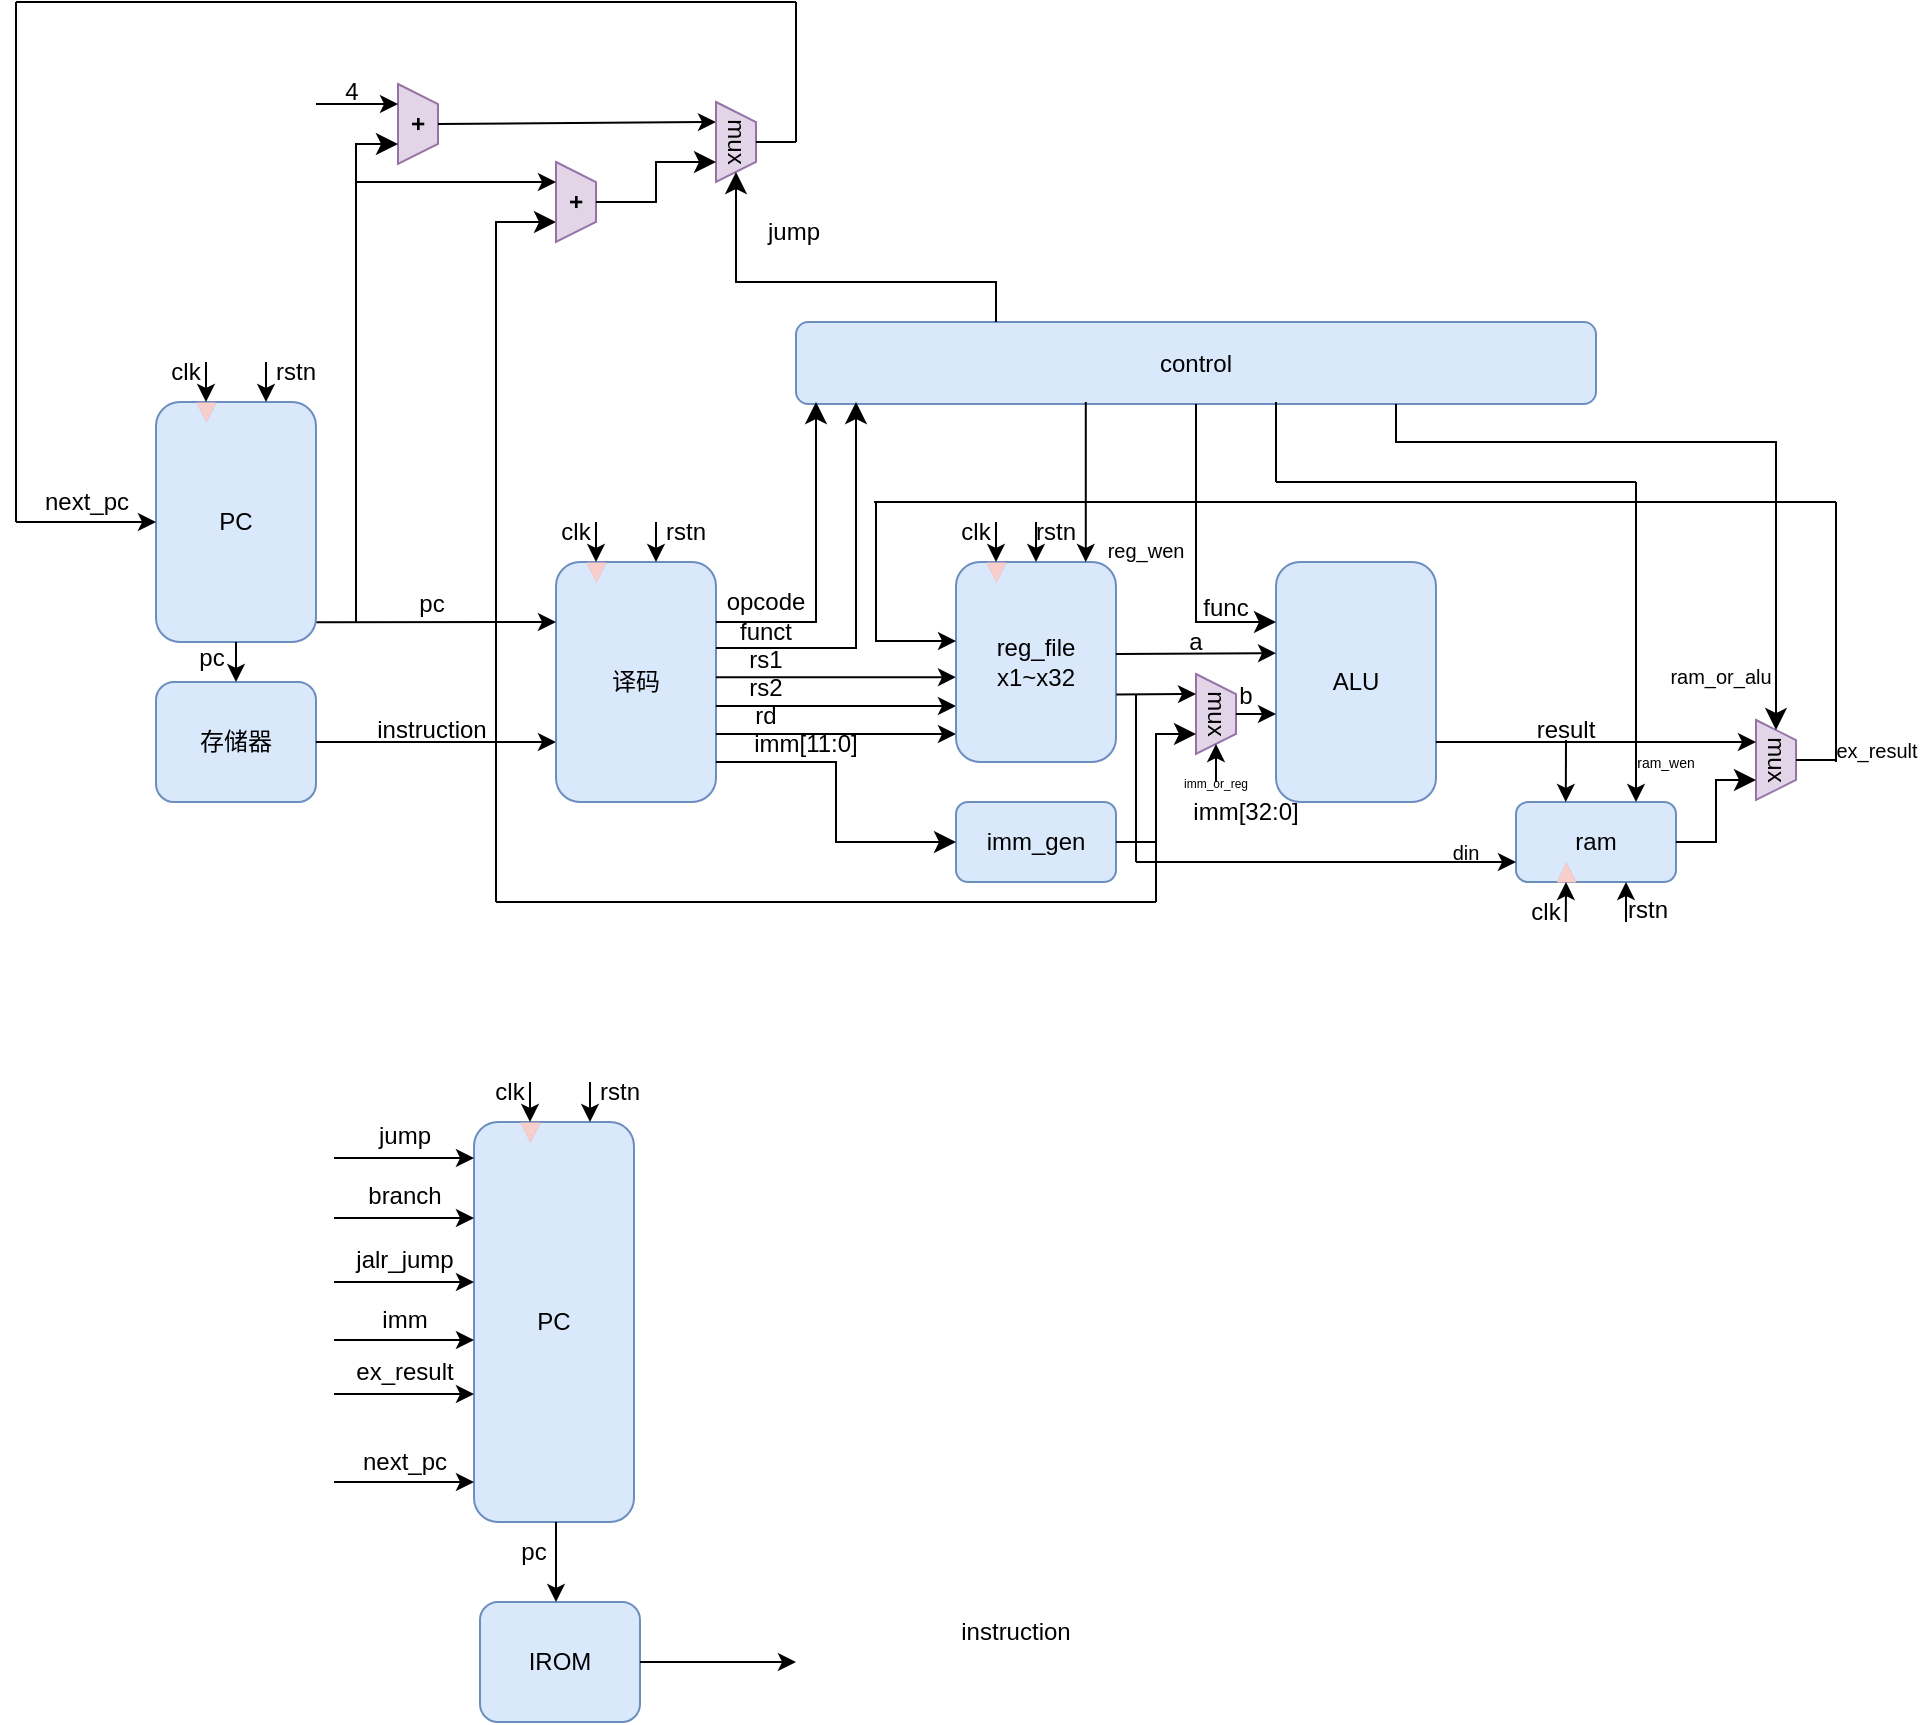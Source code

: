 <mxfile version="27.0.3">
  <diagram name="第 1 页" id="odzhpiGNZsCS6kh2lJAy">
    <mxGraphModel dx="330" dy="193" grid="1" gridSize="10" guides="1" tooltips="1" connect="1" arrows="1" fold="1" page="1" pageScale="1" pageWidth="827" pageHeight="1169" math="0" shadow="0">
      <root>
        <mxCell id="0" />
        <mxCell id="1" parent="0" />
        <mxCell id="frnVUnls2qx5uy1Z5uzF-1" value="ALU" style="rounded=1;whiteSpace=wrap;html=1;fillColor=#dae8fc;strokeColor=#6c8ebf;" parent="1" vertex="1">
          <mxGeometry x="640" y="440" width="80" height="120" as="geometry" />
        </mxCell>
        <mxCell id="frnVUnls2qx5uy1Z5uzF-2" value="PC" style="rounded=1;whiteSpace=wrap;html=1;fillColor=#dae8fc;strokeColor=#6c8ebf;" parent="1" vertex="1">
          <mxGeometry x="80" y="360" width="80" height="120" as="geometry" />
        </mxCell>
        <mxCell id="frnVUnls2qx5uy1Z5uzF-3" value="存储器" style="rounded=1;whiteSpace=wrap;html=1;fillColor=#dae8fc;strokeColor=#6c8ebf;" parent="1" vertex="1">
          <mxGeometry x="80" y="500" width="80" height="60" as="geometry" />
        </mxCell>
        <mxCell id="frnVUnls2qx5uy1Z5uzF-4" value="" style="endArrow=classic;html=1;rounded=0;exitX=0.25;exitY=1;exitDx=0;exitDy=0;entryX=0.25;entryY=0;entryDx=0;entryDy=0;fontStyle=1" parent="1" edge="1">
          <mxGeometry width="50" height="50" relative="1" as="geometry">
            <mxPoint x="120" y="480" as="sourcePoint" />
            <mxPoint x="120" y="500" as="targetPoint" />
          </mxGeometry>
        </mxCell>
        <mxCell id="frnVUnls2qx5uy1Z5uzF-5" value="pc" style="text;html=1;align=center;verticalAlign=middle;whiteSpace=wrap;rounded=0;" parent="1" vertex="1">
          <mxGeometry x="93" y="483" width="30" height="10" as="geometry" />
        </mxCell>
        <mxCell id="frnVUnls2qx5uy1Z5uzF-8" value="" style="endArrow=classic;html=1;rounded=0;exitX=1;exitY=0.5;exitDx=0;exitDy=0;" parent="1" edge="1">
          <mxGeometry width="50" height="50" relative="1" as="geometry">
            <mxPoint x="160" y="530" as="sourcePoint" />
            <mxPoint x="280" y="530" as="targetPoint" />
          </mxGeometry>
        </mxCell>
        <mxCell id="frnVUnls2qx5uy1Z5uzF-9" value="译码" style="rounded=1;whiteSpace=wrap;html=1;fillColor=#dae8fc;strokeColor=#6c8ebf;" parent="1" vertex="1">
          <mxGeometry x="280" y="440" width="80" height="120" as="geometry" />
        </mxCell>
        <mxCell id="frnVUnls2qx5uy1Z5uzF-10" value="" style="triangle;whiteSpace=wrap;html=1;rotation=90;fillColor=#f8cecc;strokeColor=#b85450;strokeWidth=0;" parent="1" vertex="1">
          <mxGeometry x="295" y="440" width="10" height="10" as="geometry" />
        </mxCell>
        <mxCell id="frnVUnls2qx5uy1Z5uzF-11" value="" style="endArrow=classic;html=1;rounded=0;entryX=0;entryY=0.5;entryDx=0;entryDy=0;" parent="1" target="frnVUnls2qx5uy1Z5uzF-10" edge="1">
          <mxGeometry width="50" height="50" relative="1" as="geometry">
            <mxPoint x="300" y="420" as="sourcePoint" />
            <mxPoint x="305" y="390" as="targetPoint" />
          </mxGeometry>
        </mxCell>
        <mxCell id="frnVUnls2qx5uy1Z5uzF-12" value="clk" style="text;html=1;align=center;verticalAlign=middle;whiteSpace=wrap;rounded=0;" parent="1" vertex="1">
          <mxGeometry x="275" y="420" width="30" height="10" as="geometry" />
        </mxCell>
        <mxCell id="frnVUnls2qx5uy1Z5uzF-13" value="" style="endArrow=classic;html=1;rounded=0;entryX=0;entryY=0.5;entryDx=0;entryDy=0;" parent="1" edge="1">
          <mxGeometry width="50" height="50" relative="1" as="geometry">
            <mxPoint x="330" y="420" as="sourcePoint" />
            <mxPoint x="330" y="440" as="targetPoint" />
          </mxGeometry>
        </mxCell>
        <mxCell id="frnVUnls2qx5uy1Z5uzF-14" value="rstn" style="text;html=1;align=center;verticalAlign=middle;whiteSpace=wrap;rounded=0;" parent="1" vertex="1">
          <mxGeometry x="330" y="420" width="30" height="10" as="geometry" />
        </mxCell>
        <mxCell id="frnVUnls2qx5uy1Z5uzF-16" value="instruction" style="text;html=1;align=center;verticalAlign=middle;whiteSpace=wrap;rounded=0;" parent="1" vertex="1">
          <mxGeometry x="188" y="519" width="60" height="10" as="geometry" />
        </mxCell>
        <mxCell id="frnVUnls2qx5uy1Z5uzF-17" value="" style="endArrow=classic;html=1;rounded=0;exitX=1.003;exitY=0.918;exitDx=0;exitDy=0;entryX=0;entryY=0.25;entryDx=0;entryDy=0;exitPerimeter=0;" parent="1" source="frnVUnls2qx5uy1Z5uzF-2" target="frnVUnls2qx5uy1Z5uzF-9" edge="1">
          <mxGeometry width="50" height="50" relative="1" as="geometry">
            <mxPoint x="215" y="440" as="sourcePoint" />
            <mxPoint x="215" y="460" as="targetPoint" />
          </mxGeometry>
        </mxCell>
        <mxCell id="frnVUnls2qx5uy1Z5uzF-18" value="pc" style="text;html=1;align=center;verticalAlign=middle;whiteSpace=wrap;rounded=0;" parent="1" vertex="1">
          <mxGeometry x="203" y="456" width="30" height="10" as="geometry" />
        </mxCell>
        <mxCell id="frnVUnls2qx5uy1Z5uzF-19" value="" style="triangle;whiteSpace=wrap;html=1;rotation=90;fillColor=#f8cecc;strokeColor=#b85450;strokeWidth=0;" parent="1" vertex="1">
          <mxGeometry x="100" y="360" width="10" height="10" as="geometry" />
        </mxCell>
        <mxCell id="frnVUnls2qx5uy1Z5uzF-20" value="" style="endArrow=classic;html=1;rounded=0;entryX=0;entryY=0.5;entryDx=0;entryDy=0;" parent="1" target="frnVUnls2qx5uy1Z5uzF-19" edge="1">
          <mxGeometry width="50" height="50" relative="1" as="geometry">
            <mxPoint x="105" y="340" as="sourcePoint" />
            <mxPoint x="110" y="310" as="targetPoint" />
          </mxGeometry>
        </mxCell>
        <mxCell id="frnVUnls2qx5uy1Z5uzF-21" value="clk" style="text;html=1;align=center;verticalAlign=middle;whiteSpace=wrap;rounded=0;" parent="1" vertex="1">
          <mxGeometry x="80" y="340" width="30" height="10" as="geometry" />
        </mxCell>
        <mxCell id="frnVUnls2qx5uy1Z5uzF-22" value="" style="endArrow=classic;html=1;rounded=0;entryX=0;entryY=0.5;entryDx=0;entryDy=0;" parent="1" edge="1">
          <mxGeometry width="50" height="50" relative="1" as="geometry">
            <mxPoint x="135" y="340" as="sourcePoint" />
            <mxPoint x="135" y="360" as="targetPoint" />
          </mxGeometry>
        </mxCell>
        <mxCell id="frnVUnls2qx5uy1Z5uzF-23" value="rstn" style="text;html=1;align=center;verticalAlign=middle;whiteSpace=wrap;rounded=0;" parent="1" vertex="1">
          <mxGeometry x="135" y="340" width="30" height="10" as="geometry" />
        </mxCell>
        <mxCell id="frnVUnls2qx5uy1Z5uzF-24" value="&lt;div align=&quot;center&quot;&gt;&lt;div&gt;&lt;b&gt;+&lt;/b&gt;&lt;/div&gt;&lt;/div&gt;" style="shape=trapezoid;perimeter=trapezoidPerimeter;whiteSpace=wrap;html=1;fixedSize=1;size=10;rotation=90;fillColor=#e1d5e7;strokeColor=#9673a6;align=center;" parent="1" vertex="1">
          <mxGeometry x="191" y="211" width="40" height="20" as="geometry" />
        </mxCell>
        <mxCell id="frnVUnls2qx5uy1Z5uzF-25" value="" style="edgeStyle=elbowEdgeStyle;elbow=horizontal;endArrow=classic;html=1;curved=0;rounded=0;endSize=8;startSize=8;entryX=0.75;entryY=1;entryDx=0;entryDy=0;" parent="1" target="frnVUnls2qx5uy1Z5uzF-24" edge="1">
          <mxGeometry width="50" height="50" relative="1" as="geometry">
            <mxPoint x="180" y="470" as="sourcePoint" />
            <mxPoint x="240" y="380" as="targetPoint" />
            <Array as="points">
              <mxPoint x="180" y="430" />
            </Array>
          </mxGeometry>
        </mxCell>
        <mxCell id="frnVUnls2qx5uy1Z5uzF-26" value="" style="endArrow=classic;html=1;rounded=0;entryX=0.25;entryY=1;entryDx=0;entryDy=0;" parent="1" target="frnVUnls2qx5uy1Z5uzF-24" edge="1">
          <mxGeometry width="50" height="50" relative="1" as="geometry">
            <mxPoint x="160" y="211" as="sourcePoint" />
            <mxPoint x="185" y="211" as="targetPoint" />
          </mxGeometry>
        </mxCell>
        <mxCell id="frnVUnls2qx5uy1Z5uzF-27" value="4" style="text;html=1;align=center;verticalAlign=middle;whiteSpace=wrap;rounded=0;" parent="1" vertex="1">
          <mxGeometry x="163" y="200" width="30" height="10" as="geometry" />
        </mxCell>
        <mxCell id="frnVUnls2qx5uy1Z5uzF-29" value="opcode" style="text;html=1;align=center;verticalAlign=middle;whiteSpace=wrap;rounded=0;" parent="1" vertex="1">
          <mxGeometry x="370" y="455" width="30" height="10" as="geometry" />
        </mxCell>
        <mxCell id="frnVUnls2qx5uy1Z5uzF-31" value="funct" style="text;html=1;align=center;verticalAlign=middle;whiteSpace=wrap;rounded=0;" parent="1" vertex="1">
          <mxGeometry x="370" y="469.6" width="30" height="10" as="geometry" />
        </mxCell>
        <mxCell id="frnVUnls2qx5uy1Z5uzF-32" value="" style="endArrow=classic;html=1;rounded=0;exitX=1;exitY=0.75;exitDx=0;exitDy=0;" parent="1" edge="1">
          <mxGeometry width="50" height="50" relative="1" as="geometry">
            <mxPoint x="360" y="497.6" as="sourcePoint" />
            <mxPoint x="480" y="497.6" as="targetPoint" />
          </mxGeometry>
        </mxCell>
        <mxCell id="frnVUnls2qx5uy1Z5uzF-33" value="rs1" style="text;html=1;align=center;verticalAlign=middle;whiteSpace=wrap;rounded=0;" parent="1" vertex="1">
          <mxGeometry x="370" y="483.6" width="30" height="10" as="geometry" />
        </mxCell>
        <mxCell id="frnVUnls2qx5uy1Z5uzF-34" value="" style="endArrow=classic;html=1;rounded=0;exitX=1;exitY=0.75;exitDx=0;exitDy=0;" parent="1" edge="1">
          <mxGeometry width="50" height="50" relative="1" as="geometry">
            <mxPoint x="360" y="512" as="sourcePoint" />
            <mxPoint x="480" y="512" as="targetPoint" />
          </mxGeometry>
        </mxCell>
        <mxCell id="frnVUnls2qx5uy1Z5uzF-35" value="rs2" style="text;html=1;align=center;verticalAlign=middle;whiteSpace=wrap;rounded=0;" parent="1" vertex="1">
          <mxGeometry x="370" y="498" width="30" height="10" as="geometry" />
        </mxCell>
        <mxCell id="frnVUnls2qx5uy1Z5uzF-36" value="" style="endArrow=classic;html=1;rounded=0;exitX=1;exitY=0.75;exitDx=0;exitDy=0;" parent="1" edge="1">
          <mxGeometry width="50" height="50" relative="1" as="geometry">
            <mxPoint x="360" y="526" as="sourcePoint" />
            <mxPoint x="480" y="526" as="targetPoint" />
          </mxGeometry>
        </mxCell>
        <mxCell id="frnVUnls2qx5uy1Z5uzF-37" value="rd" style="text;html=1;align=center;verticalAlign=middle;whiteSpace=wrap;rounded=0;" parent="1" vertex="1">
          <mxGeometry x="370" y="512" width="30" height="10" as="geometry" />
        </mxCell>
        <mxCell id="frnVUnls2qx5uy1Z5uzF-39" value="imm[11:0]" style="text;html=1;align=center;verticalAlign=middle;whiteSpace=wrap;rounded=0;" parent="1" vertex="1">
          <mxGeometry x="370" y="526" width="70" height="10" as="geometry" />
        </mxCell>
        <mxCell id="frnVUnls2qx5uy1Z5uzF-40" value="&lt;div&gt;reg_file&lt;/div&gt;x1~x32" style="rounded=1;whiteSpace=wrap;html=1;fillColor=#dae8fc;strokeColor=#6c8ebf;" parent="1" vertex="1">
          <mxGeometry x="480" y="440" width="80" height="100" as="geometry" />
        </mxCell>
        <mxCell id="frnVUnls2qx5uy1Z5uzF-41" value="imm_gen" style="rounded=1;whiteSpace=wrap;html=1;fillColor=#dae8fc;strokeColor=#6c8ebf;" parent="1" vertex="1">
          <mxGeometry x="480" y="560" width="80" height="40" as="geometry" />
        </mxCell>
        <mxCell id="frnVUnls2qx5uy1Z5uzF-42" value="" style="edgeStyle=elbowEdgeStyle;elbow=horizontal;endArrow=classic;html=1;curved=0;rounded=0;endSize=8;startSize=8;entryX=0;entryY=0.5;entryDx=0;entryDy=0;" parent="1" target="frnVUnls2qx5uy1Z5uzF-41" edge="1">
          <mxGeometry width="50" height="50" relative="1" as="geometry">
            <mxPoint x="360" y="540" as="sourcePoint" />
            <mxPoint x="440" y="530" as="targetPoint" />
          </mxGeometry>
        </mxCell>
        <mxCell id="frnVUnls2qx5uy1Z5uzF-43" value="control" style="rounded=1;whiteSpace=wrap;html=1;fillColor=#dae8fc;strokeColor=#6c8ebf;" parent="1" vertex="1">
          <mxGeometry x="400" y="320" width="400" height="41" as="geometry" />
        </mxCell>
        <mxCell id="frnVUnls2qx5uy1Z5uzF-44" value="" style="edgeStyle=elbowEdgeStyle;elbow=horizontal;endArrow=classic;html=1;curved=0;rounded=0;endSize=8;startSize=8;" parent="1" edge="1">
          <mxGeometry width="50" height="50" relative="1" as="geometry">
            <mxPoint x="360" y="470" as="sourcePoint" />
            <mxPoint x="410" y="360" as="targetPoint" />
            <Array as="points">
              <mxPoint x="410" y="450" />
            </Array>
          </mxGeometry>
        </mxCell>
        <mxCell id="frnVUnls2qx5uy1Z5uzF-45" value="" style="edgeStyle=elbowEdgeStyle;elbow=horizontal;endArrow=classic;html=1;curved=0;rounded=0;endSize=8;startSize=8;" parent="1" edge="1">
          <mxGeometry width="50" height="50" relative="1" as="geometry">
            <mxPoint x="360" y="483" as="sourcePoint" />
            <mxPoint x="430" y="360" as="targetPoint" />
            <Array as="points">
              <mxPoint x="430" y="483" />
            </Array>
          </mxGeometry>
        </mxCell>
        <mxCell id="frnVUnls2qx5uy1Z5uzF-46" value="mux" style="shape=trapezoid;perimeter=trapezoidPerimeter;whiteSpace=wrap;html=1;fixedSize=1;size=10;rotation=90;fillColor=#e1d5e7;strokeColor=#9673a6;align=center;" parent="1" vertex="1">
          <mxGeometry x="590" y="506" width="40" height="20" as="geometry" />
        </mxCell>
        <mxCell id="frnVUnls2qx5uy1Z5uzF-48" value="" style="endArrow=classic;html=1;rounded=0;entryX=0.25;entryY=1;entryDx=0;entryDy=0;exitX=1.002;exitY=0.663;exitDx=0;exitDy=0;exitPerimeter=0;" parent="1" source="frnVUnls2qx5uy1Z5uzF-40" target="frnVUnls2qx5uy1Z5uzF-46" edge="1">
          <mxGeometry width="50" height="50" relative="1" as="geometry">
            <mxPoint x="490" y="550" as="sourcePoint" />
            <mxPoint x="540" y="500" as="targetPoint" />
          </mxGeometry>
        </mxCell>
        <mxCell id="frnVUnls2qx5uy1Z5uzF-49" value="" style="edgeStyle=segmentEdgeStyle;endArrow=classic;html=1;curved=0;rounded=0;endSize=8;startSize=8;exitX=1;exitY=0.5;exitDx=0;exitDy=0;entryX=0.75;entryY=1;entryDx=0;entryDy=0;" parent="1" source="frnVUnls2qx5uy1Z5uzF-41" target="frnVUnls2qx5uy1Z5uzF-46" edge="1">
          <mxGeometry width="50" height="50" relative="1" as="geometry">
            <mxPoint x="570" y="585" as="sourcePoint" />
            <mxPoint x="590" y="540" as="targetPoint" />
            <Array as="points">
              <mxPoint x="580" y="580" />
              <mxPoint x="580" y="526" />
            </Array>
          </mxGeometry>
        </mxCell>
        <mxCell id="frnVUnls2qx5uy1Z5uzF-50" value="" style="endArrow=classic;html=1;rounded=0;exitX=0.5;exitY=0;exitDx=0;exitDy=0;" parent="1" source="frnVUnls2qx5uy1Z5uzF-46" edge="1">
          <mxGeometry width="50" height="50" relative="1" as="geometry">
            <mxPoint x="600" y="488.43" as="sourcePoint" />
            <mxPoint x="640" y="516" as="targetPoint" />
          </mxGeometry>
        </mxCell>
        <mxCell id="frnVUnls2qx5uy1Z5uzF-51" value="b" style="text;html=1;align=center;verticalAlign=middle;whiteSpace=wrap;rounded=0;" parent="1" vertex="1">
          <mxGeometry x="620" y="502" width="10" height="10" as="geometry" />
        </mxCell>
        <mxCell id="frnVUnls2qx5uy1Z5uzF-52" value="imm[32:0]" style="text;html=1;align=center;verticalAlign=middle;whiteSpace=wrap;rounded=0;" parent="1" vertex="1">
          <mxGeometry x="590" y="560" width="70" height="10" as="geometry" />
        </mxCell>
        <mxCell id="frnVUnls2qx5uy1Z5uzF-53" value="" style="endArrow=classic;html=1;rounded=0;" parent="1" edge="1">
          <mxGeometry width="50" height="50" relative="1" as="geometry">
            <mxPoint x="560" y="486" as="sourcePoint" />
            <mxPoint x="640" y="485.6" as="targetPoint" />
          </mxGeometry>
        </mxCell>
        <mxCell id="frnVUnls2qx5uy1Z5uzF-54" value="a" style="text;html=1;align=center;verticalAlign=middle;whiteSpace=wrap;rounded=0;" parent="1" vertex="1">
          <mxGeometry x="595" y="474.6" width="10" height="10" as="geometry" />
        </mxCell>
        <mxCell id="frnVUnls2qx5uy1Z5uzF-55" value="" style="endArrow=classic;html=1;rounded=0;entryX=0;entryY=0.5;entryDx=0;entryDy=0;" parent="1" target="frnVUnls2qx5uy1Z5uzF-2" edge="1">
          <mxGeometry width="50" height="50" relative="1" as="geometry">
            <mxPoint x="10" y="420" as="sourcePoint" />
            <mxPoint x="40" y="469.6" as="targetPoint" />
          </mxGeometry>
        </mxCell>
        <mxCell id="frnVUnls2qx5uy1Z5uzF-56" value="next_pc" style="text;html=1;align=center;verticalAlign=middle;whiteSpace=wrap;rounded=0;" parent="1" vertex="1">
          <mxGeometry x="20" y="405" width="51" height="10" as="geometry" />
        </mxCell>
        <mxCell id="frnVUnls2qx5uy1Z5uzF-67" value="" style="edgeStyle=elbowEdgeStyle;elbow=horizontal;endArrow=classic;html=1;curved=0;rounded=0;endSize=8;startSize=8;entryX=0;entryY=0.25;entryDx=0;entryDy=0;exitX=0.5;exitY=1;exitDx=0;exitDy=0;" parent="1" source="frnVUnls2qx5uy1Z5uzF-43" target="frnVUnls2qx5uy1Z5uzF-1" edge="1">
          <mxGeometry width="50" height="50" relative="1" as="geometry">
            <mxPoint x="600" y="380" as="sourcePoint" />
            <mxPoint x="610" y="390" as="targetPoint" />
            <Array as="points">
              <mxPoint x="600" y="430" />
            </Array>
          </mxGeometry>
        </mxCell>
        <mxCell id="frnVUnls2qx5uy1Z5uzF-68" value="func" style="text;html=1;align=center;verticalAlign=middle;whiteSpace=wrap;rounded=0;" parent="1" vertex="1">
          <mxGeometry x="600" y="457.6" width="30" height="10" as="geometry" />
        </mxCell>
        <mxCell id="frnVUnls2qx5uy1Z5uzF-70" value="" style="endArrow=classic;html=1;rounded=0;entryX=1;entryY=0.5;entryDx=0;entryDy=0;" parent="1" target="frnVUnls2qx5uy1Z5uzF-46" edge="1">
          <mxGeometry width="50" height="50" relative="1" as="geometry">
            <mxPoint x="610" y="550" as="sourcePoint" />
            <mxPoint x="615" y="559.77" as="targetPoint" />
          </mxGeometry>
        </mxCell>
        <mxCell id="frnVUnls2qx5uy1Z5uzF-71" value="&lt;font style=&quot;font-size: 6px;&quot;&gt;imm_or_reg&lt;/font&gt;" style="text;html=1;align=center;verticalAlign=middle;whiteSpace=wrap;rounded=0;" parent="1" vertex="1">
          <mxGeometry x="595" y="549" width="30" as="geometry" />
        </mxCell>
        <mxCell id="frnVUnls2qx5uy1Z5uzF-72" value="" style="endArrow=classic;html=1;rounded=0;exitX=0.5;exitY=0;exitDx=0;exitDy=0;" parent="1" source="frnVUnls2qx5uy1Z5uzF-24" edge="1">
          <mxGeometry width="50" height="50" relative="1" as="geometry">
            <mxPoint x="255" y="230" as="sourcePoint" />
            <mxPoint x="360" y="220" as="targetPoint" />
          </mxGeometry>
        </mxCell>
        <mxCell id="frnVUnls2qx5uy1Z5uzF-74" value="mux" style="shape=trapezoid;perimeter=trapezoidPerimeter;whiteSpace=wrap;html=1;fixedSize=1;size=10;rotation=90;fillColor=#e1d5e7;strokeColor=#9673a6;align=center;" parent="1" vertex="1">
          <mxGeometry x="350" y="220" width="40" height="20" as="geometry" />
        </mxCell>
        <mxCell id="frnVUnls2qx5uy1Z5uzF-76" value="" style="endArrow=none;html=1;rounded=0;exitX=0.5;exitY=0;exitDx=0;exitDy=0;" parent="1" source="frnVUnls2qx5uy1Z5uzF-74" edge="1">
          <mxGeometry width="50" height="50" relative="1" as="geometry">
            <mxPoint x="414" y="220" as="sourcePoint" />
            <mxPoint x="400" y="230" as="targetPoint" />
          </mxGeometry>
        </mxCell>
        <mxCell id="frnVUnls2qx5uy1Z5uzF-77" value="" style="endArrow=none;html=1;rounded=0;" parent="1" edge="1">
          <mxGeometry width="50" height="50" relative="1" as="geometry">
            <mxPoint x="400" y="230" as="sourcePoint" />
            <mxPoint x="400" y="160" as="targetPoint" />
          </mxGeometry>
        </mxCell>
        <mxCell id="frnVUnls2qx5uy1Z5uzF-78" value="" style="endArrow=none;html=1;rounded=0;" parent="1" edge="1">
          <mxGeometry width="50" height="50" relative="1" as="geometry">
            <mxPoint x="400" y="160" as="sourcePoint" />
            <mxPoint x="10" y="160" as="targetPoint" />
          </mxGeometry>
        </mxCell>
        <mxCell id="frnVUnls2qx5uy1Z5uzF-79" value="" style="endArrow=none;html=1;rounded=0;" parent="1" edge="1">
          <mxGeometry width="50" height="50" relative="1" as="geometry">
            <mxPoint x="10" y="420" as="sourcePoint" />
            <mxPoint x="10" y="160" as="targetPoint" />
          </mxGeometry>
        </mxCell>
        <mxCell id="frnVUnls2qx5uy1Z5uzF-80" value="ram" style="rounded=1;whiteSpace=wrap;html=1;fillColor=#dae8fc;strokeColor=#6c8ebf;" parent="1" vertex="1">
          <mxGeometry x="760" y="560" width="80" height="40" as="geometry" />
        </mxCell>
        <mxCell id="frnVUnls2qx5uy1Z5uzF-81" value="mux" style="shape=trapezoid;perimeter=trapezoidPerimeter;whiteSpace=wrap;html=1;fixedSize=1;size=10;rotation=90;fillColor=#e1d5e7;strokeColor=#9673a6;align=center;" parent="1" vertex="1">
          <mxGeometry x="870" y="529" width="40" height="20" as="geometry" />
        </mxCell>
        <mxCell id="frnVUnls2qx5uy1Z5uzF-82" value="" style="endArrow=classic;html=1;rounded=0;entryX=0.5;entryY=0;entryDx=0;entryDy=0;" parent="1" edge="1">
          <mxGeometry width="50" height="50" relative="1" as="geometry">
            <mxPoint x="544.89" y="360" as="sourcePoint" />
            <mxPoint x="544.89" y="440" as="targetPoint" />
          </mxGeometry>
        </mxCell>
        <mxCell id="frnVUnls2qx5uy1Z5uzF-83" value="&lt;font style=&quot;font-size: 10px;&quot;&gt;reg_wen&lt;/font&gt;" style="text;html=1;align=center;verticalAlign=middle;whiteSpace=wrap;rounded=0;" parent="1" vertex="1">
          <mxGeometry x="555" y="429" width="40" height="10" as="geometry" />
        </mxCell>
        <mxCell id="frnVUnls2qx5uy1Z5uzF-86" value="" style="endArrow=classic;html=1;rounded=0;entryX=0.75;entryY=0;entryDx=0;entryDy=0;" parent="1" target="frnVUnls2qx5uy1Z5uzF-80" edge="1">
          <mxGeometry width="50" height="50" relative="1" as="geometry">
            <mxPoint x="820" y="400" as="sourcePoint" />
            <mxPoint x="841" y="502.86" as="targetPoint" />
          </mxGeometry>
        </mxCell>
        <mxCell id="frnVUnls2qx5uy1Z5uzF-87" value="&lt;font style=&quot;font-size: 7px;&quot;&gt;ram_wen&lt;/font&gt;" style="text;html=1;align=center;verticalAlign=middle;whiteSpace=wrap;rounded=0;" parent="1" vertex="1">
          <mxGeometry x="820" y="534" width="30" height="10" as="geometry" />
        </mxCell>
        <mxCell id="frnVUnls2qx5uy1Z5uzF-89" value="" style="endArrow=classic;html=1;rounded=0;" parent="1" edge="1">
          <mxGeometry width="50" height="50" relative="1" as="geometry">
            <mxPoint x="720" y="530" as="sourcePoint" />
            <mxPoint x="880" y="530" as="targetPoint" />
          </mxGeometry>
        </mxCell>
        <mxCell id="frnVUnls2qx5uy1Z5uzF-90" value="" style="edgeStyle=elbowEdgeStyle;elbow=horizontal;endArrow=classic;html=1;curved=0;rounded=0;endSize=8;startSize=8;exitX=1;exitY=0.5;exitDx=0;exitDy=0;entryX=0.75;entryY=1;entryDx=0;entryDy=0;" parent="1" source="frnVUnls2qx5uy1Z5uzF-80" target="frnVUnls2qx5uy1Z5uzF-81" edge="1">
          <mxGeometry width="50" height="50" relative="1" as="geometry">
            <mxPoint x="827" y="600" as="sourcePoint" />
            <mxPoint x="877" y="550" as="targetPoint" />
          </mxGeometry>
        </mxCell>
        <mxCell id="frnVUnls2qx5uy1Z5uzF-91" value="result" style="text;html=1;align=center;verticalAlign=middle;whiteSpace=wrap;rounded=0;" parent="1" vertex="1">
          <mxGeometry x="770" y="517.8" width="30" height="12.4" as="geometry" />
        </mxCell>
        <mxCell id="frnVUnls2qx5uy1Z5uzF-92" value="" style="endArrow=classic;html=1;rounded=0;entryX=0.25;entryY=1;entryDx=0;entryDy=0;exitX=1.002;exitY=0.663;exitDx=0;exitDy=0;exitPerimeter=0;" parent="1" edge="1">
          <mxGeometry width="50" height="50" relative="1" as="geometry">
            <mxPoint x="440" y="479.5" as="sourcePoint" />
            <mxPoint x="480" y="479.5" as="targetPoint" />
          </mxGeometry>
        </mxCell>
        <mxCell id="frnVUnls2qx5uy1Z5uzF-93" value="&lt;font style=&quot;font-size: 10px;&quot;&gt;ex_result&lt;/font&gt;" style="text;html=1;align=center;verticalAlign=middle;whiteSpace=wrap;rounded=0;" parent="1" vertex="1">
          <mxGeometry x="920" y="529" width="41" height="10" as="geometry" />
        </mxCell>
        <mxCell id="ssdmU-joUAsnXjW_sYID-3" value="" style="triangle;whiteSpace=wrap;html=1;rotation=90;fillColor=#f8cecc;strokeColor=#b85450;strokeWidth=0;movable=1;resizable=1;rotatable=1;deletable=1;editable=1;locked=0;connectable=1;direction=west;" parent="1" vertex="1">
          <mxGeometry x="780" y="590" width="10" height="10" as="geometry" />
        </mxCell>
        <mxCell id="ssdmU-joUAsnXjW_sYID-4" value="" style="endArrow=classic;html=1;rounded=0;entryX=0;entryY=0.5;entryDx=0;entryDy=0;movable=1;resizable=1;rotatable=1;deletable=1;editable=1;locked=0;connectable=1;exitX=0;exitY=0.5;exitDx=0;exitDy=0;" parent="1" target="ssdmU-joUAsnXjW_sYID-3" edge="1">
          <mxGeometry width="50" height="50" relative="1" as="geometry">
            <mxPoint x="784.89" y="620" as="sourcePoint" />
            <mxPoint x="784.89" y="640" as="targetPoint" />
          </mxGeometry>
        </mxCell>
        <mxCell id="ssdmU-joUAsnXjW_sYID-5" value="clk" style="text;html=1;align=center;verticalAlign=middle;whiteSpace=wrap;rounded=0;movable=1;resizable=1;rotatable=1;deletable=1;editable=1;locked=0;connectable=1;direction=east;" parent="1" vertex="1">
          <mxGeometry x="760" y="610" width="30" height="10" as="geometry" />
        </mxCell>
        <mxCell id="ssdmU-joUAsnXjW_sYID-6" value="" style="endArrow=classic;html=1;rounded=0;movable=1;resizable=1;rotatable=1;deletable=1;editable=1;locked=0;connectable=1;" parent="1" edge="1">
          <mxGeometry width="50" height="50" relative="1" as="geometry">
            <mxPoint x="815" y="620" as="sourcePoint" />
            <mxPoint x="815" y="600" as="targetPoint" />
          </mxGeometry>
        </mxCell>
        <mxCell id="ssdmU-joUAsnXjW_sYID-7" value="rstn" style="text;html=1;align=center;verticalAlign=middle;whiteSpace=wrap;rounded=0;movable=1;resizable=1;rotatable=1;deletable=1;editable=1;locked=0;connectable=1;direction=east;" parent="1" vertex="1">
          <mxGeometry x="811" y="609" width="30" height="10" as="geometry" />
        </mxCell>
        <mxCell id="ssdmU-joUAsnXjW_sYID-9" value="" style="endArrow=classic;html=1;rounded=0;movable=1;resizable=1;rotatable=1;deletable=1;editable=1;locked=0;connectable=1;" parent="1" edge="1">
          <mxGeometry width="50" height="50" relative="1" as="geometry">
            <mxPoint x="785" y="529" as="sourcePoint" />
            <mxPoint x="784.89" y="560" as="targetPoint" />
          </mxGeometry>
        </mxCell>
        <mxCell id="ssdmU-joUAsnXjW_sYID-10" value="" style="endArrow=classic;html=1;rounded=0;entryX=0;entryY=0.75;entryDx=0;entryDy=0;" parent="1" target="frnVUnls2qx5uy1Z5uzF-80" edge="1">
          <mxGeometry width="50" height="50" relative="1" as="geometry">
            <mxPoint x="570" y="590" as="sourcePoint" />
            <mxPoint x="720" y="540" as="targetPoint" />
          </mxGeometry>
        </mxCell>
        <mxCell id="ssdmU-joUAsnXjW_sYID-11" value="&lt;font style=&quot;font-size: 10px;&quot;&gt;din&lt;/font&gt;" style="text;html=1;align=center;verticalAlign=middle;whiteSpace=wrap;rounded=0;" parent="1" vertex="1">
          <mxGeometry x="720" y="582" width="30" height="5" as="geometry" />
        </mxCell>
        <mxCell id="ssdmU-joUAsnXjW_sYID-13" value="" style="endArrow=none;html=1;rounded=0;" parent="1" edge="1">
          <mxGeometry width="50" height="50" relative="1" as="geometry">
            <mxPoint x="570" y="590" as="sourcePoint" />
            <mxPoint x="570" y="506" as="targetPoint" />
          </mxGeometry>
        </mxCell>
        <mxCell id="ssdmU-joUAsnXjW_sYID-14" value="" style="edgeStyle=elbowEdgeStyle;elbow=vertical;endArrow=classic;html=1;curved=0;rounded=0;endSize=8;startSize=8;exitX=0.25;exitY=0;exitDx=0;exitDy=0;entryX=1;entryY=0.5;entryDx=0;entryDy=0;" parent="1" source="frnVUnls2qx5uy1Z5uzF-43" target="frnVUnls2qx5uy1Z5uzF-74" edge="1">
          <mxGeometry width="50" height="50" relative="1" as="geometry">
            <mxPoint x="440" y="310" as="sourcePoint" />
            <mxPoint x="490" y="260" as="targetPoint" />
            <Array as="points">
              <mxPoint x="450" y="300" />
            </Array>
          </mxGeometry>
        </mxCell>
        <mxCell id="ssdmU-joUAsnXjW_sYID-18" value="" style="endArrow=none;html=1;rounded=0;" parent="1" edge="1">
          <mxGeometry width="50" height="50" relative="1" as="geometry">
            <mxPoint x="640" y="400" as="sourcePoint" />
            <mxPoint x="820" y="400" as="targetPoint" />
          </mxGeometry>
        </mxCell>
        <mxCell id="ssdmU-joUAsnXjW_sYID-19" value="" style="endArrow=none;html=1;rounded=0;" parent="1" edge="1">
          <mxGeometry width="50" height="50" relative="1" as="geometry">
            <mxPoint x="640" y="400" as="sourcePoint" />
            <mxPoint x="640" y="360" as="targetPoint" />
          </mxGeometry>
        </mxCell>
        <mxCell id="ssdmU-joUAsnXjW_sYID-20" value="" style="endArrow=none;html=1;rounded=0;exitX=0.5;exitY=0;exitDx=0;exitDy=0;" parent="1" source="frnVUnls2qx5uy1Z5uzF-81" edge="1">
          <mxGeometry width="50" height="50" relative="1" as="geometry">
            <mxPoint x="920" y="536" as="sourcePoint" />
            <mxPoint x="920" y="539" as="targetPoint" />
          </mxGeometry>
        </mxCell>
        <mxCell id="ssdmU-joUAsnXjW_sYID-21" value="" style="endArrow=none;html=1;rounded=0;" parent="1" edge="1">
          <mxGeometry width="50" height="50" relative="1" as="geometry">
            <mxPoint x="920" y="540" as="sourcePoint" />
            <mxPoint x="920" y="410" as="targetPoint" />
          </mxGeometry>
        </mxCell>
        <mxCell id="ssdmU-joUAsnXjW_sYID-22" value="" style="endArrow=none;html=1;rounded=0;" parent="1" edge="1">
          <mxGeometry width="50" height="50" relative="1" as="geometry">
            <mxPoint x="439.048" y="410" as="sourcePoint" />
            <mxPoint x="920" y="410" as="targetPoint" />
          </mxGeometry>
        </mxCell>
        <mxCell id="ssdmU-joUAsnXjW_sYID-23" value="" style="endArrow=none;html=1;rounded=0;" parent="1" edge="1">
          <mxGeometry width="50" height="50" relative="1" as="geometry">
            <mxPoint x="440" y="480" as="sourcePoint" />
            <mxPoint x="440" y="410" as="targetPoint" />
          </mxGeometry>
        </mxCell>
        <mxCell id="ssdmU-joUAsnXjW_sYID-25" value="" style="edgeStyle=elbowEdgeStyle;elbow=vertical;endArrow=classic;html=1;curved=0;rounded=0;endSize=8;startSize=8;exitX=0.75;exitY=1;exitDx=0;exitDy=0;entryX=0;entryY=0.5;entryDx=0;entryDy=0;" parent="1" source="frnVUnls2qx5uy1Z5uzF-43" target="frnVUnls2qx5uy1Z5uzF-81" edge="1">
          <mxGeometry width="50" height="50" relative="1" as="geometry">
            <mxPoint x="750" y="469.6" as="sourcePoint" />
            <mxPoint x="800" y="419.6" as="targetPoint" />
            <Array as="points">
              <mxPoint x="790" y="380" />
            </Array>
          </mxGeometry>
        </mxCell>
        <mxCell id="ssdmU-joUAsnXjW_sYID-26" value="&lt;font style=&quot;font-size: 10px;&quot;&gt;ram_or_alu&lt;/font&gt;" style="text;html=1;align=center;verticalAlign=middle;resizable=0;points=[];autosize=1;strokeColor=none;fillColor=none;" parent="1" vertex="1">
          <mxGeometry x="827" y="482" width="70" height="30" as="geometry" />
        </mxCell>
        <mxCell id="etohZue7AcrmqfJl7yNy-1" value="" style="triangle;whiteSpace=wrap;html=1;rotation=-90;fillColor=#f8cecc;strokeColor=#b85450;strokeWidth=0;movable=1;resizable=1;rotatable=1;deletable=1;editable=1;locked=0;connectable=1;direction=west;" parent="1" vertex="1">
          <mxGeometry x="495" y="440" width="10" height="10" as="geometry" />
        </mxCell>
        <mxCell id="etohZue7AcrmqfJl7yNy-2" value="" style="endArrow=classic;html=1;rounded=0;entryX=0.25;entryY=0;entryDx=0;entryDy=0;movable=1;resizable=1;rotatable=1;deletable=1;editable=1;locked=0;connectable=1;" parent="1" target="frnVUnls2qx5uy1Z5uzF-40" edge="1">
          <mxGeometry width="50" height="50" relative="1" as="geometry">
            <mxPoint x="500" y="420" as="sourcePoint" />
            <mxPoint x="503.89" y="450" as="targetPoint" />
          </mxGeometry>
        </mxCell>
        <mxCell id="etohZue7AcrmqfJl7yNy-3" value="clk" style="text;html=1;align=center;verticalAlign=middle;whiteSpace=wrap;rounded=0;movable=1;resizable=1;rotatable=1;deletable=1;editable=1;locked=0;connectable=1;direction=east;" parent="1" vertex="1">
          <mxGeometry x="475" y="420" width="30" height="10" as="geometry" />
        </mxCell>
        <mxCell id="etohZue7AcrmqfJl7yNy-4" value="" style="endArrow=classic;html=1;rounded=0;movable=1;resizable=1;rotatable=1;deletable=1;editable=1;locked=0;connectable=1;entryX=0.5;entryY=0;entryDx=0;entryDy=0;" parent="1" target="frnVUnls2qx5uy1Z5uzF-40" edge="1">
          <mxGeometry width="50" height="50" relative="1" as="geometry">
            <mxPoint x="520" y="420" as="sourcePoint" />
            <mxPoint x="519.89" y="410" as="targetPoint" />
          </mxGeometry>
        </mxCell>
        <mxCell id="etohZue7AcrmqfJl7yNy-5" value="rstn" style="text;html=1;align=center;verticalAlign=middle;whiteSpace=wrap;rounded=0;movable=1;resizable=1;rotatable=1;deletable=1;editable=1;locked=0;connectable=1;direction=east;" parent="1" vertex="1">
          <mxGeometry x="520" y="420" width="20" height="10" as="geometry" />
        </mxCell>
        <mxCell id="gm47LUb0V7E0ygupm3tH-3" value="" style="endArrow=none;html=1;rounded=0;" parent="1" edge="1">
          <mxGeometry width="50" height="50" relative="1" as="geometry">
            <mxPoint x="580" y="610" as="sourcePoint" />
            <mxPoint x="580" y="580" as="targetPoint" />
          </mxGeometry>
        </mxCell>
        <mxCell id="gm47LUb0V7E0ygupm3tH-4" value="" style="endArrow=none;html=1;rounded=0;" parent="1" edge="1">
          <mxGeometry width="50" height="50" relative="1" as="geometry">
            <mxPoint x="250" y="610" as="sourcePoint" />
            <mxPoint x="580" y="610" as="targetPoint" />
          </mxGeometry>
        </mxCell>
        <mxCell id="gm47LUb0V7E0ygupm3tH-7" value="" style="edgeStyle=elbowEdgeStyle;elbow=horizontal;endArrow=classic;html=1;curved=0;rounded=0;endSize=8;startSize=8;entryX=0.75;entryY=1;entryDx=0;entryDy=0;" parent="1" target="t3rDGK_86LIqvgNyJv-3-1" edge="1">
          <mxGeometry width="50" height="50" relative="1" as="geometry">
            <mxPoint x="250" y="610" as="sourcePoint" />
            <mxPoint x="280" y="303" as="targetPoint" />
            <Array as="points">
              <mxPoint x="250" y="623" />
            </Array>
          </mxGeometry>
        </mxCell>
        <mxCell id="gm47LUb0V7E0ygupm3tH-8" value="jump" style="text;html=1;align=center;verticalAlign=middle;whiteSpace=wrap;rounded=0;" parent="1" vertex="1">
          <mxGeometry x="384" y="270" width="30" height="10" as="geometry" />
        </mxCell>
        <mxCell id="t3rDGK_86LIqvgNyJv-3-1" value="&lt;div align=&quot;center&quot;&gt;&lt;div&gt;&lt;b&gt;+&lt;/b&gt;&lt;/div&gt;&lt;/div&gt;" style="shape=trapezoid;perimeter=trapezoidPerimeter;whiteSpace=wrap;html=1;fixedSize=1;size=10;rotation=90;fillColor=#e1d5e7;strokeColor=#9673a6;align=center;" parent="1" vertex="1">
          <mxGeometry x="270" y="250" width="40" height="20" as="geometry" />
        </mxCell>
        <mxCell id="t3rDGK_86LIqvgNyJv-3-2" value="" style="endArrow=classic;html=1;rounded=0;entryX=0.25;entryY=1;entryDx=0;entryDy=0;" parent="1" target="t3rDGK_86LIqvgNyJv-3-1" edge="1">
          <mxGeometry width="50" height="50" relative="1" as="geometry">
            <mxPoint x="180" y="250" as="sourcePoint" />
            <mxPoint x="350" y="310" as="targetPoint" />
          </mxGeometry>
        </mxCell>
        <mxCell id="t3rDGK_86LIqvgNyJv-3-3" value="" style="edgeStyle=elbowEdgeStyle;elbow=horizontal;endArrow=classic;html=1;curved=0;rounded=0;endSize=8;startSize=8;entryX=0.75;entryY=1;entryDx=0;entryDy=0;exitX=0.5;exitY=0;exitDx=0;exitDy=0;" parent="1" source="t3rDGK_86LIqvgNyJv-3-1" target="frnVUnls2qx5uy1Z5uzF-74" edge="1">
          <mxGeometry width="50" height="50" relative="1" as="geometry">
            <mxPoint x="295" y="320" as="sourcePoint" />
            <mxPoint x="345" y="270" as="targetPoint" />
          </mxGeometry>
        </mxCell>
        <mxCell id="NBaIwqH9u7KzB3NyAWgl-2" value="PC" style="rounded=1;whiteSpace=wrap;html=1;fillColor=#dae8fc;strokeColor=#6c8ebf;" vertex="1" parent="1">
          <mxGeometry x="239" y="720" width="80" height="200" as="geometry" />
        </mxCell>
        <mxCell id="NBaIwqH9u7KzB3NyAWgl-3" value="" style="endArrow=classic;html=1;rounded=0;entryX=0;entryY=0.5;entryDx=0;entryDy=0;" edge="1" parent="1">
          <mxGeometry width="50" height="50" relative="1" as="geometry">
            <mxPoint x="169" y="900" as="sourcePoint" />
            <mxPoint x="239" y="900" as="targetPoint" />
          </mxGeometry>
        </mxCell>
        <mxCell id="NBaIwqH9u7KzB3NyAWgl-4" value="next_pc" style="text;html=1;align=center;verticalAlign=middle;whiteSpace=wrap;rounded=0;" vertex="1" parent="1">
          <mxGeometry x="179" y="885" width="51" height="10" as="geometry" />
        </mxCell>
        <mxCell id="NBaIwqH9u7KzB3NyAWgl-5" value="" style="endArrow=classic;html=1;rounded=0;entryX=0;entryY=0.5;entryDx=0;entryDy=0;" edge="1" parent="1">
          <mxGeometry width="50" height="50" relative="1" as="geometry">
            <mxPoint x="169" y="856" as="sourcePoint" />
            <mxPoint x="239" y="856" as="targetPoint" />
          </mxGeometry>
        </mxCell>
        <mxCell id="NBaIwqH9u7KzB3NyAWgl-6" value="ex_result" style="text;html=1;align=center;verticalAlign=middle;whiteSpace=wrap;rounded=0;" vertex="1" parent="1">
          <mxGeometry x="179" y="840" width="51" height="10" as="geometry" />
        </mxCell>
        <mxCell id="NBaIwqH9u7KzB3NyAWgl-7" value="" style="endArrow=classic;html=1;rounded=0;entryX=0;entryY=0.5;entryDx=0;entryDy=0;" edge="1" parent="1">
          <mxGeometry width="50" height="50" relative="1" as="geometry">
            <mxPoint x="169" y="829" as="sourcePoint" />
            <mxPoint x="239" y="829" as="targetPoint" />
          </mxGeometry>
        </mxCell>
        <mxCell id="NBaIwqH9u7KzB3NyAWgl-8" value="imm" style="text;html=1;align=center;verticalAlign=middle;whiteSpace=wrap;rounded=0;" vertex="1" parent="1">
          <mxGeometry x="179" y="814" width="51" height="10" as="geometry" />
        </mxCell>
        <mxCell id="NBaIwqH9u7KzB3NyAWgl-9" value="" style="endArrow=classic;html=1;rounded=0;entryX=0;entryY=0.5;entryDx=0;entryDy=0;" edge="1" parent="1">
          <mxGeometry width="50" height="50" relative="1" as="geometry">
            <mxPoint x="169" y="800" as="sourcePoint" />
            <mxPoint x="239" y="800" as="targetPoint" />
          </mxGeometry>
        </mxCell>
        <mxCell id="NBaIwqH9u7KzB3NyAWgl-10" value="jalr_jump" style="text;html=1;align=center;verticalAlign=middle;whiteSpace=wrap;rounded=0;" vertex="1" parent="1">
          <mxGeometry x="179" y="784" width="51" height="10" as="geometry" />
        </mxCell>
        <mxCell id="NBaIwqH9u7KzB3NyAWgl-12" value="" style="endArrow=classic;html=1;rounded=0;entryX=0;entryY=0.5;entryDx=0;entryDy=0;" edge="1" parent="1">
          <mxGeometry width="50" height="50" relative="1" as="geometry">
            <mxPoint x="169" y="768" as="sourcePoint" />
            <mxPoint x="239" y="768" as="targetPoint" />
          </mxGeometry>
        </mxCell>
        <mxCell id="NBaIwqH9u7KzB3NyAWgl-13" value="branch" style="text;html=1;align=center;verticalAlign=middle;whiteSpace=wrap;rounded=0;" vertex="1" parent="1">
          <mxGeometry x="179" y="752" width="51" height="10" as="geometry" />
        </mxCell>
        <mxCell id="NBaIwqH9u7KzB3NyAWgl-14" value="" style="endArrow=classic;html=1;rounded=0;entryX=0;entryY=0.5;entryDx=0;entryDy=0;" edge="1" parent="1">
          <mxGeometry width="50" height="50" relative="1" as="geometry">
            <mxPoint x="169" y="738" as="sourcePoint" />
            <mxPoint x="239" y="738" as="targetPoint" />
          </mxGeometry>
        </mxCell>
        <mxCell id="NBaIwqH9u7KzB3NyAWgl-15" value="jump" style="text;html=1;align=center;verticalAlign=middle;whiteSpace=wrap;rounded=0;" vertex="1" parent="1">
          <mxGeometry x="179" y="722" width="51" height="10" as="geometry" />
        </mxCell>
        <mxCell id="NBaIwqH9u7KzB3NyAWgl-16" value="" style="triangle;whiteSpace=wrap;html=1;rotation=90;fillColor=#f8cecc;strokeColor=#b85450;strokeWidth=0;" vertex="1" parent="1">
          <mxGeometry x="262" y="720" width="10" height="10" as="geometry" />
        </mxCell>
        <mxCell id="NBaIwqH9u7KzB3NyAWgl-17" value="" style="endArrow=classic;html=1;rounded=0;entryX=0;entryY=0.5;entryDx=0;entryDy=0;" edge="1" parent="1" target="NBaIwqH9u7KzB3NyAWgl-16">
          <mxGeometry width="50" height="50" relative="1" as="geometry">
            <mxPoint x="267" y="700" as="sourcePoint" />
            <mxPoint x="272" y="670" as="targetPoint" />
          </mxGeometry>
        </mxCell>
        <mxCell id="NBaIwqH9u7KzB3NyAWgl-18" value="clk" style="text;html=1;align=center;verticalAlign=middle;whiteSpace=wrap;rounded=0;" vertex="1" parent="1">
          <mxGeometry x="242" y="700" width="30" height="10" as="geometry" />
        </mxCell>
        <mxCell id="NBaIwqH9u7KzB3NyAWgl-19" value="" style="endArrow=classic;html=1;rounded=0;entryX=0;entryY=0.5;entryDx=0;entryDy=0;" edge="1" parent="1">
          <mxGeometry width="50" height="50" relative="1" as="geometry">
            <mxPoint x="297" y="700" as="sourcePoint" />
            <mxPoint x="297" y="720" as="targetPoint" />
          </mxGeometry>
        </mxCell>
        <mxCell id="NBaIwqH9u7KzB3NyAWgl-20" value="rstn" style="text;html=1;align=center;verticalAlign=middle;whiteSpace=wrap;rounded=0;" vertex="1" parent="1">
          <mxGeometry x="297" y="700" width="30" height="10" as="geometry" />
        </mxCell>
        <mxCell id="NBaIwqH9u7KzB3NyAWgl-21" value="IROM" style="rounded=1;whiteSpace=wrap;html=1;fillColor=#dae8fc;strokeColor=#6c8ebf;" vertex="1" parent="1">
          <mxGeometry x="242" y="960" width="80" height="60" as="geometry" />
        </mxCell>
        <mxCell id="NBaIwqH9u7KzB3NyAWgl-22" value="" style="endArrow=classic;html=1;rounded=0;exitX=0.25;exitY=1;exitDx=0;exitDy=0;fontStyle=1" edge="1" parent="1">
          <mxGeometry width="50" height="50" relative="1" as="geometry">
            <mxPoint x="280" y="920" as="sourcePoint" />
            <mxPoint x="280" y="960" as="targetPoint" />
          </mxGeometry>
        </mxCell>
        <mxCell id="NBaIwqH9u7KzB3NyAWgl-23" value="pc" style="text;html=1;align=center;verticalAlign=middle;whiteSpace=wrap;rounded=0;" vertex="1" parent="1">
          <mxGeometry x="254" y="930" width="30" height="10" as="geometry" />
        </mxCell>
        <mxCell id="NBaIwqH9u7KzB3NyAWgl-24" value="" style="endArrow=classic;html=1;rounded=0;fontStyle=1;exitX=1;exitY=0.5;exitDx=0;exitDy=0;" edge="1" parent="1" source="NBaIwqH9u7KzB3NyAWgl-21">
          <mxGeometry width="50" height="50" relative="1" as="geometry">
            <mxPoint x="384.83" y="970" as="sourcePoint" />
            <mxPoint x="400" y="990" as="targetPoint" />
          </mxGeometry>
        </mxCell>
        <mxCell id="NBaIwqH9u7KzB3NyAWgl-25" value="instruction" style="text;html=1;align=center;verticalAlign=middle;whiteSpace=wrap;rounded=0;" vertex="1" parent="1">
          <mxGeometry x="480" y="970" width="60" height="10" as="geometry" />
        </mxCell>
      </root>
    </mxGraphModel>
  </diagram>
</mxfile>
